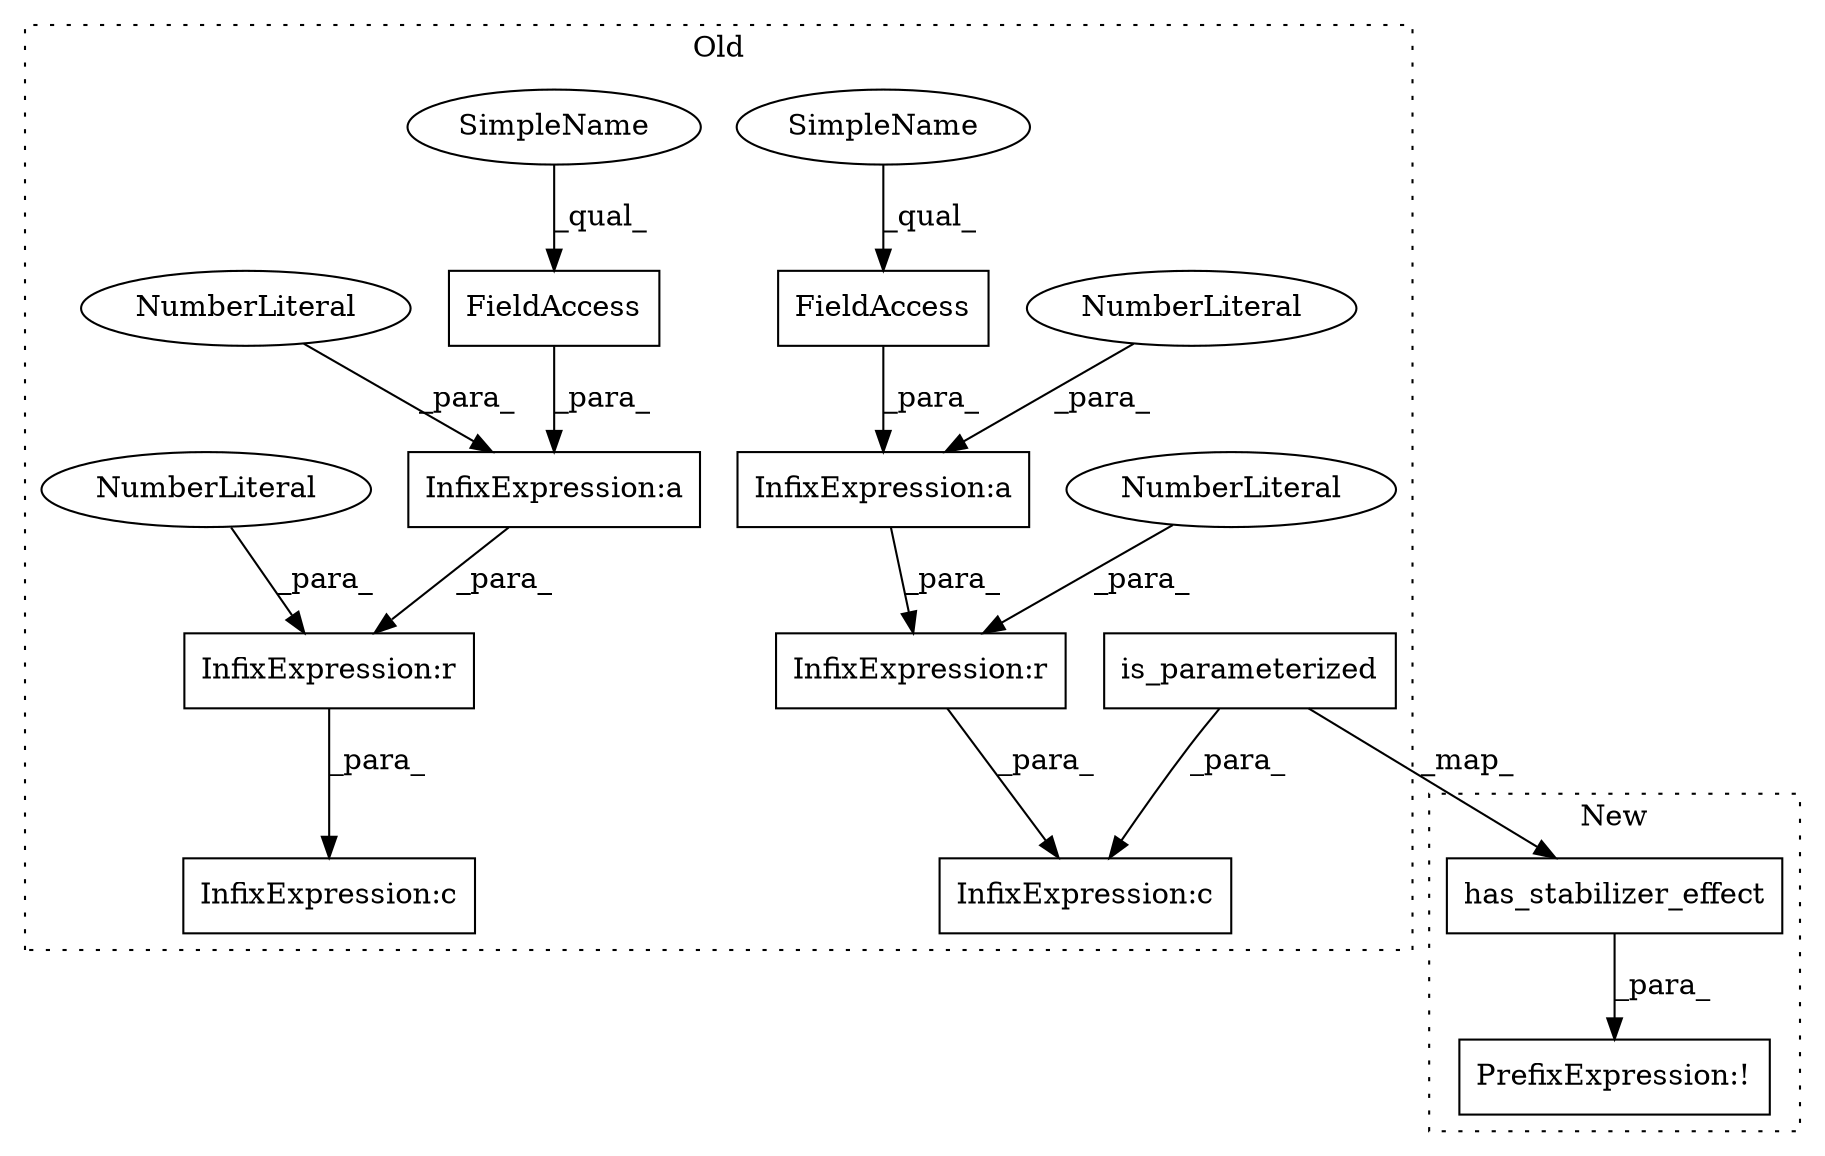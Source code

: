 digraph G {
subgraph cluster0 {
1 [label="is_parameterized" a="32" s="32221,32242" l="17,1" shape="box"];
4 [label="InfixExpression:c" a="27" s="32243" l="4" shape="box"];
5 [label="InfixExpression:a" a="27" s="32262" l="3" shape="box"];
6 [label="NumberLiteral" a="34" s="32265" l="1" shape="ellipse"];
7 [label="InfixExpression:r" a="27" s="32267" l="4" shape="box"];
8 [label="NumberLiteral" a="34" s="32271" l="1" shape="ellipse"];
9 [label="FieldAccess" a="22" s="30705" l="13" shape="box"];
10 [label="InfixExpression:a" a="27" s="30718" l="3" shape="box"];
11 [label="InfixExpression:r" a="27" s="30723" l="4" shape="box"];
12 [label="NumberLiteral" a="34" s="30727" l="1" shape="ellipse"];
13 [label="NumberLiteral" a="34" s="30721" l="1" shape="ellipse"];
14 [label="InfixExpression:c" a="27" s="30699" l="4" shape="box"];
15 [label="FieldAccess" a="22" s="32249" l="13" shape="box"];
16 [label="SimpleName" a="42" s="32249" l="4" shape="ellipse"];
17 [label="SimpleName" a="42" s="30705" l="4" shape="ellipse"];
label = "Old";
style="dotted";
}
subgraph cluster1 {
2 [label="has_stabilizer_effect" a="32" s="30478,30504" l="22,1" shape="box"];
3 [label="PrefixExpression:!" a="38" s="30467" l="1" shape="box"];
label = "New";
style="dotted";
}
1 -> 4 [label="_para_"];
1 -> 2 [label="_map_"];
2 -> 3 [label="_para_"];
5 -> 7 [label="_para_"];
6 -> 5 [label="_para_"];
7 -> 4 [label="_para_"];
8 -> 7 [label="_para_"];
9 -> 10 [label="_para_"];
10 -> 11 [label="_para_"];
11 -> 14 [label="_para_"];
12 -> 11 [label="_para_"];
13 -> 10 [label="_para_"];
15 -> 5 [label="_para_"];
16 -> 15 [label="_qual_"];
17 -> 9 [label="_qual_"];
}